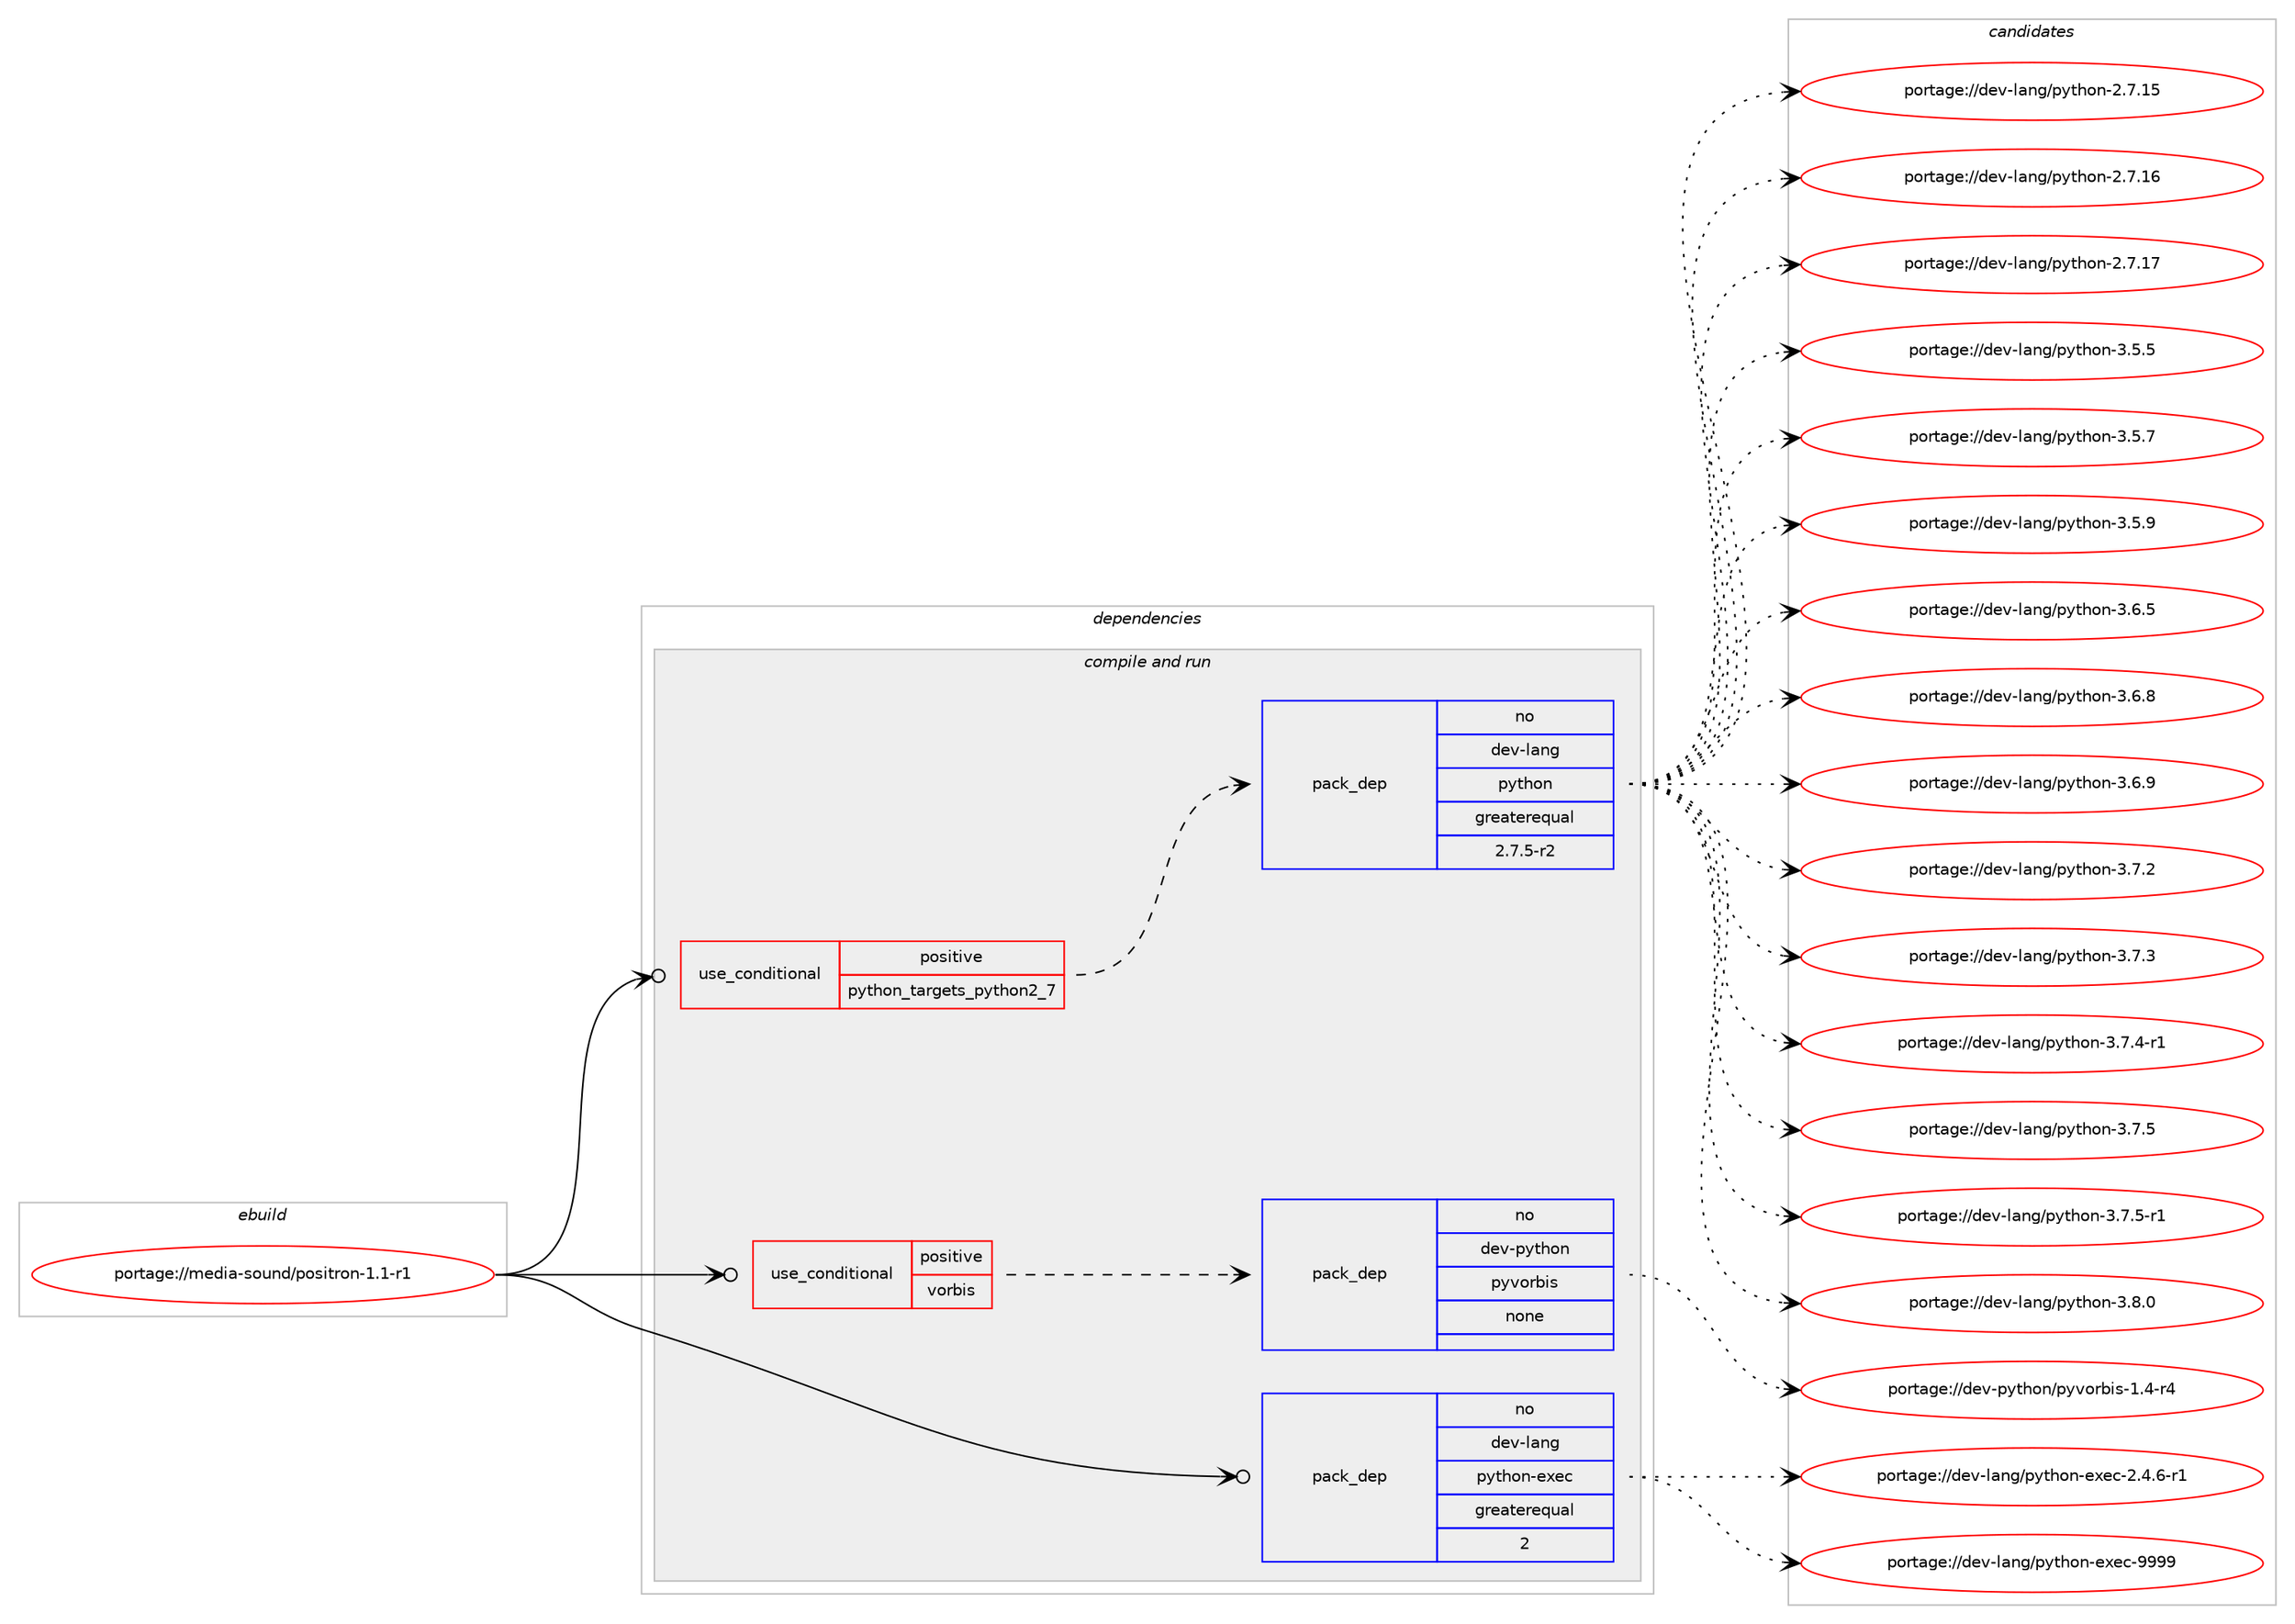 digraph prolog {

# *************
# Graph options
# *************

newrank=true;
concentrate=true;
compound=true;
graph [rankdir=LR,fontname=Helvetica,fontsize=10,ranksep=1.5];#, ranksep=2.5, nodesep=0.2];
edge  [arrowhead=vee];
node  [fontname=Helvetica,fontsize=10];

# **********
# The ebuild
# **********

subgraph cluster_leftcol {
color=gray;
rank=same;
label=<<i>ebuild</i>>;
id [label="portage://media-sound/positron-1.1-r1", color=red, width=4, href="../media-sound/positron-1.1-r1.svg"];
}

# ****************
# The dependencies
# ****************

subgraph cluster_midcol {
color=gray;
label=<<i>dependencies</i>>;
subgraph cluster_compile {
fillcolor="#eeeeee";
style=filled;
label=<<i>compile</i>>;
}
subgraph cluster_compileandrun {
fillcolor="#eeeeee";
style=filled;
label=<<i>compile and run</i>>;
subgraph cond83174 {
dependency334891 [label=<<TABLE BORDER="0" CELLBORDER="1" CELLSPACING="0" CELLPADDING="4"><TR><TD ROWSPAN="3" CELLPADDING="10">use_conditional</TD></TR><TR><TD>positive</TD></TR><TR><TD>python_targets_python2_7</TD></TR></TABLE>>, shape=none, color=red];
subgraph pack246215 {
dependency334892 [label=<<TABLE BORDER="0" CELLBORDER="1" CELLSPACING="0" CELLPADDING="4" WIDTH="220"><TR><TD ROWSPAN="6" CELLPADDING="30">pack_dep</TD></TR><TR><TD WIDTH="110">no</TD></TR><TR><TD>dev-lang</TD></TR><TR><TD>python</TD></TR><TR><TD>greaterequal</TD></TR><TR><TD>2.7.5-r2</TD></TR></TABLE>>, shape=none, color=blue];
}
dependency334891:e -> dependency334892:w [weight=20,style="dashed",arrowhead="vee"];
}
id:e -> dependency334891:w [weight=20,style="solid",arrowhead="odotvee"];
subgraph cond83175 {
dependency334893 [label=<<TABLE BORDER="0" CELLBORDER="1" CELLSPACING="0" CELLPADDING="4"><TR><TD ROWSPAN="3" CELLPADDING="10">use_conditional</TD></TR><TR><TD>positive</TD></TR><TR><TD>vorbis</TD></TR></TABLE>>, shape=none, color=red];
subgraph pack246216 {
dependency334894 [label=<<TABLE BORDER="0" CELLBORDER="1" CELLSPACING="0" CELLPADDING="4" WIDTH="220"><TR><TD ROWSPAN="6" CELLPADDING="30">pack_dep</TD></TR><TR><TD WIDTH="110">no</TD></TR><TR><TD>dev-python</TD></TR><TR><TD>pyvorbis</TD></TR><TR><TD>none</TD></TR><TR><TD></TD></TR></TABLE>>, shape=none, color=blue];
}
dependency334893:e -> dependency334894:w [weight=20,style="dashed",arrowhead="vee"];
}
id:e -> dependency334893:w [weight=20,style="solid",arrowhead="odotvee"];
subgraph pack246217 {
dependency334895 [label=<<TABLE BORDER="0" CELLBORDER="1" CELLSPACING="0" CELLPADDING="4" WIDTH="220"><TR><TD ROWSPAN="6" CELLPADDING="30">pack_dep</TD></TR><TR><TD WIDTH="110">no</TD></TR><TR><TD>dev-lang</TD></TR><TR><TD>python-exec</TD></TR><TR><TD>greaterequal</TD></TR><TR><TD>2</TD></TR></TABLE>>, shape=none, color=blue];
}
id:e -> dependency334895:w [weight=20,style="solid",arrowhead="odotvee"];
}
subgraph cluster_run {
fillcolor="#eeeeee";
style=filled;
label=<<i>run</i>>;
}
}

# **************
# The candidates
# **************

subgraph cluster_choices {
rank=same;
color=gray;
label=<<i>candidates</i>>;

subgraph choice246215 {
color=black;
nodesep=1;
choiceportage10010111845108971101034711212111610411111045504655464953 [label="portage://dev-lang/python-2.7.15", color=red, width=4,href="../dev-lang/python-2.7.15.svg"];
choiceportage10010111845108971101034711212111610411111045504655464954 [label="portage://dev-lang/python-2.7.16", color=red, width=4,href="../dev-lang/python-2.7.16.svg"];
choiceportage10010111845108971101034711212111610411111045504655464955 [label="portage://dev-lang/python-2.7.17", color=red, width=4,href="../dev-lang/python-2.7.17.svg"];
choiceportage100101118451089711010347112121116104111110455146534653 [label="portage://dev-lang/python-3.5.5", color=red, width=4,href="../dev-lang/python-3.5.5.svg"];
choiceportage100101118451089711010347112121116104111110455146534655 [label="portage://dev-lang/python-3.5.7", color=red, width=4,href="../dev-lang/python-3.5.7.svg"];
choiceportage100101118451089711010347112121116104111110455146534657 [label="portage://dev-lang/python-3.5.9", color=red, width=4,href="../dev-lang/python-3.5.9.svg"];
choiceportage100101118451089711010347112121116104111110455146544653 [label="portage://dev-lang/python-3.6.5", color=red, width=4,href="../dev-lang/python-3.6.5.svg"];
choiceportage100101118451089711010347112121116104111110455146544656 [label="portage://dev-lang/python-3.6.8", color=red, width=4,href="../dev-lang/python-3.6.8.svg"];
choiceportage100101118451089711010347112121116104111110455146544657 [label="portage://dev-lang/python-3.6.9", color=red, width=4,href="../dev-lang/python-3.6.9.svg"];
choiceportage100101118451089711010347112121116104111110455146554650 [label="portage://dev-lang/python-3.7.2", color=red, width=4,href="../dev-lang/python-3.7.2.svg"];
choiceportage100101118451089711010347112121116104111110455146554651 [label="portage://dev-lang/python-3.7.3", color=red, width=4,href="../dev-lang/python-3.7.3.svg"];
choiceportage1001011184510897110103471121211161041111104551465546524511449 [label="portage://dev-lang/python-3.7.4-r1", color=red, width=4,href="../dev-lang/python-3.7.4-r1.svg"];
choiceportage100101118451089711010347112121116104111110455146554653 [label="portage://dev-lang/python-3.7.5", color=red, width=4,href="../dev-lang/python-3.7.5.svg"];
choiceportage1001011184510897110103471121211161041111104551465546534511449 [label="portage://dev-lang/python-3.7.5-r1", color=red, width=4,href="../dev-lang/python-3.7.5-r1.svg"];
choiceportage100101118451089711010347112121116104111110455146564648 [label="portage://dev-lang/python-3.8.0", color=red, width=4,href="../dev-lang/python-3.8.0.svg"];
dependency334892:e -> choiceportage10010111845108971101034711212111610411111045504655464953:w [style=dotted,weight="100"];
dependency334892:e -> choiceportage10010111845108971101034711212111610411111045504655464954:w [style=dotted,weight="100"];
dependency334892:e -> choiceportage10010111845108971101034711212111610411111045504655464955:w [style=dotted,weight="100"];
dependency334892:e -> choiceportage100101118451089711010347112121116104111110455146534653:w [style=dotted,weight="100"];
dependency334892:e -> choiceportage100101118451089711010347112121116104111110455146534655:w [style=dotted,weight="100"];
dependency334892:e -> choiceportage100101118451089711010347112121116104111110455146534657:w [style=dotted,weight="100"];
dependency334892:e -> choiceportage100101118451089711010347112121116104111110455146544653:w [style=dotted,weight="100"];
dependency334892:e -> choiceportage100101118451089711010347112121116104111110455146544656:w [style=dotted,weight="100"];
dependency334892:e -> choiceportage100101118451089711010347112121116104111110455146544657:w [style=dotted,weight="100"];
dependency334892:e -> choiceportage100101118451089711010347112121116104111110455146554650:w [style=dotted,weight="100"];
dependency334892:e -> choiceportage100101118451089711010347112121116104111110455146554651:w [style=dotted,weight="100"];
dependency334892:e -> choiceportage1001011184510897110103471121211161041111104551465546524511449:w [style=dotted,weight="100"];
dependency334892:e -> choiceportage100101118451089711010347112121116104111110455146554653:w [style=dotted,weight="100"];
dependency334892:e -> choiceportage1001011184510897110103471121211161041111104551465546534511449:w [style=dotted,weight="100"];
dependency334892:e -> choiceportage100101118451089711010347112121116104111110455146564648:w [style=dotted,weight="100"];
}
subgraph choice246216 {
color=black;
nodesep=1;
choiceportage100101118451121211161041111104711212111811111498105115454946524511452 [label="portage://dev-python/pyvorbis-1.4-r4", color=red, width=4,href="../dev-python/pyvorbis-1.4-r4.svg"];
dependency334894:e -> choiceportage100101118451121211161041111104711212111811111498105115454946524511452:w [style=dotted,weight="100"];
}
subgraph choice246217 {
color=black;
nodesep=1;
choiceportage10010111845108971101034711212111610411111045101120101994550465246544511449 [label="portage://dev-lang/python-exec-2.4.6-r1", color=red, width=4,href="../dev-lang/python-exec-2.4.6-r1.svg"];
choiceportage10010111845108971101034711212111610411111045101120101994557575757 [label="portage://dev-lang/python-exec-9999", color=red, width=4,href="../dev-lang/python-exec-9999.svg"];
dependency334895:e -> choiceportage10010111845108971101034711212111610411111045101120101994550465246544511449:w [style=dotted,weight="100"];
dependency334895:e -> choiceportage10010111845108971101034711212111610411111045101120101994557575757:w [style=dotted,weight="100"];
}
}

}

